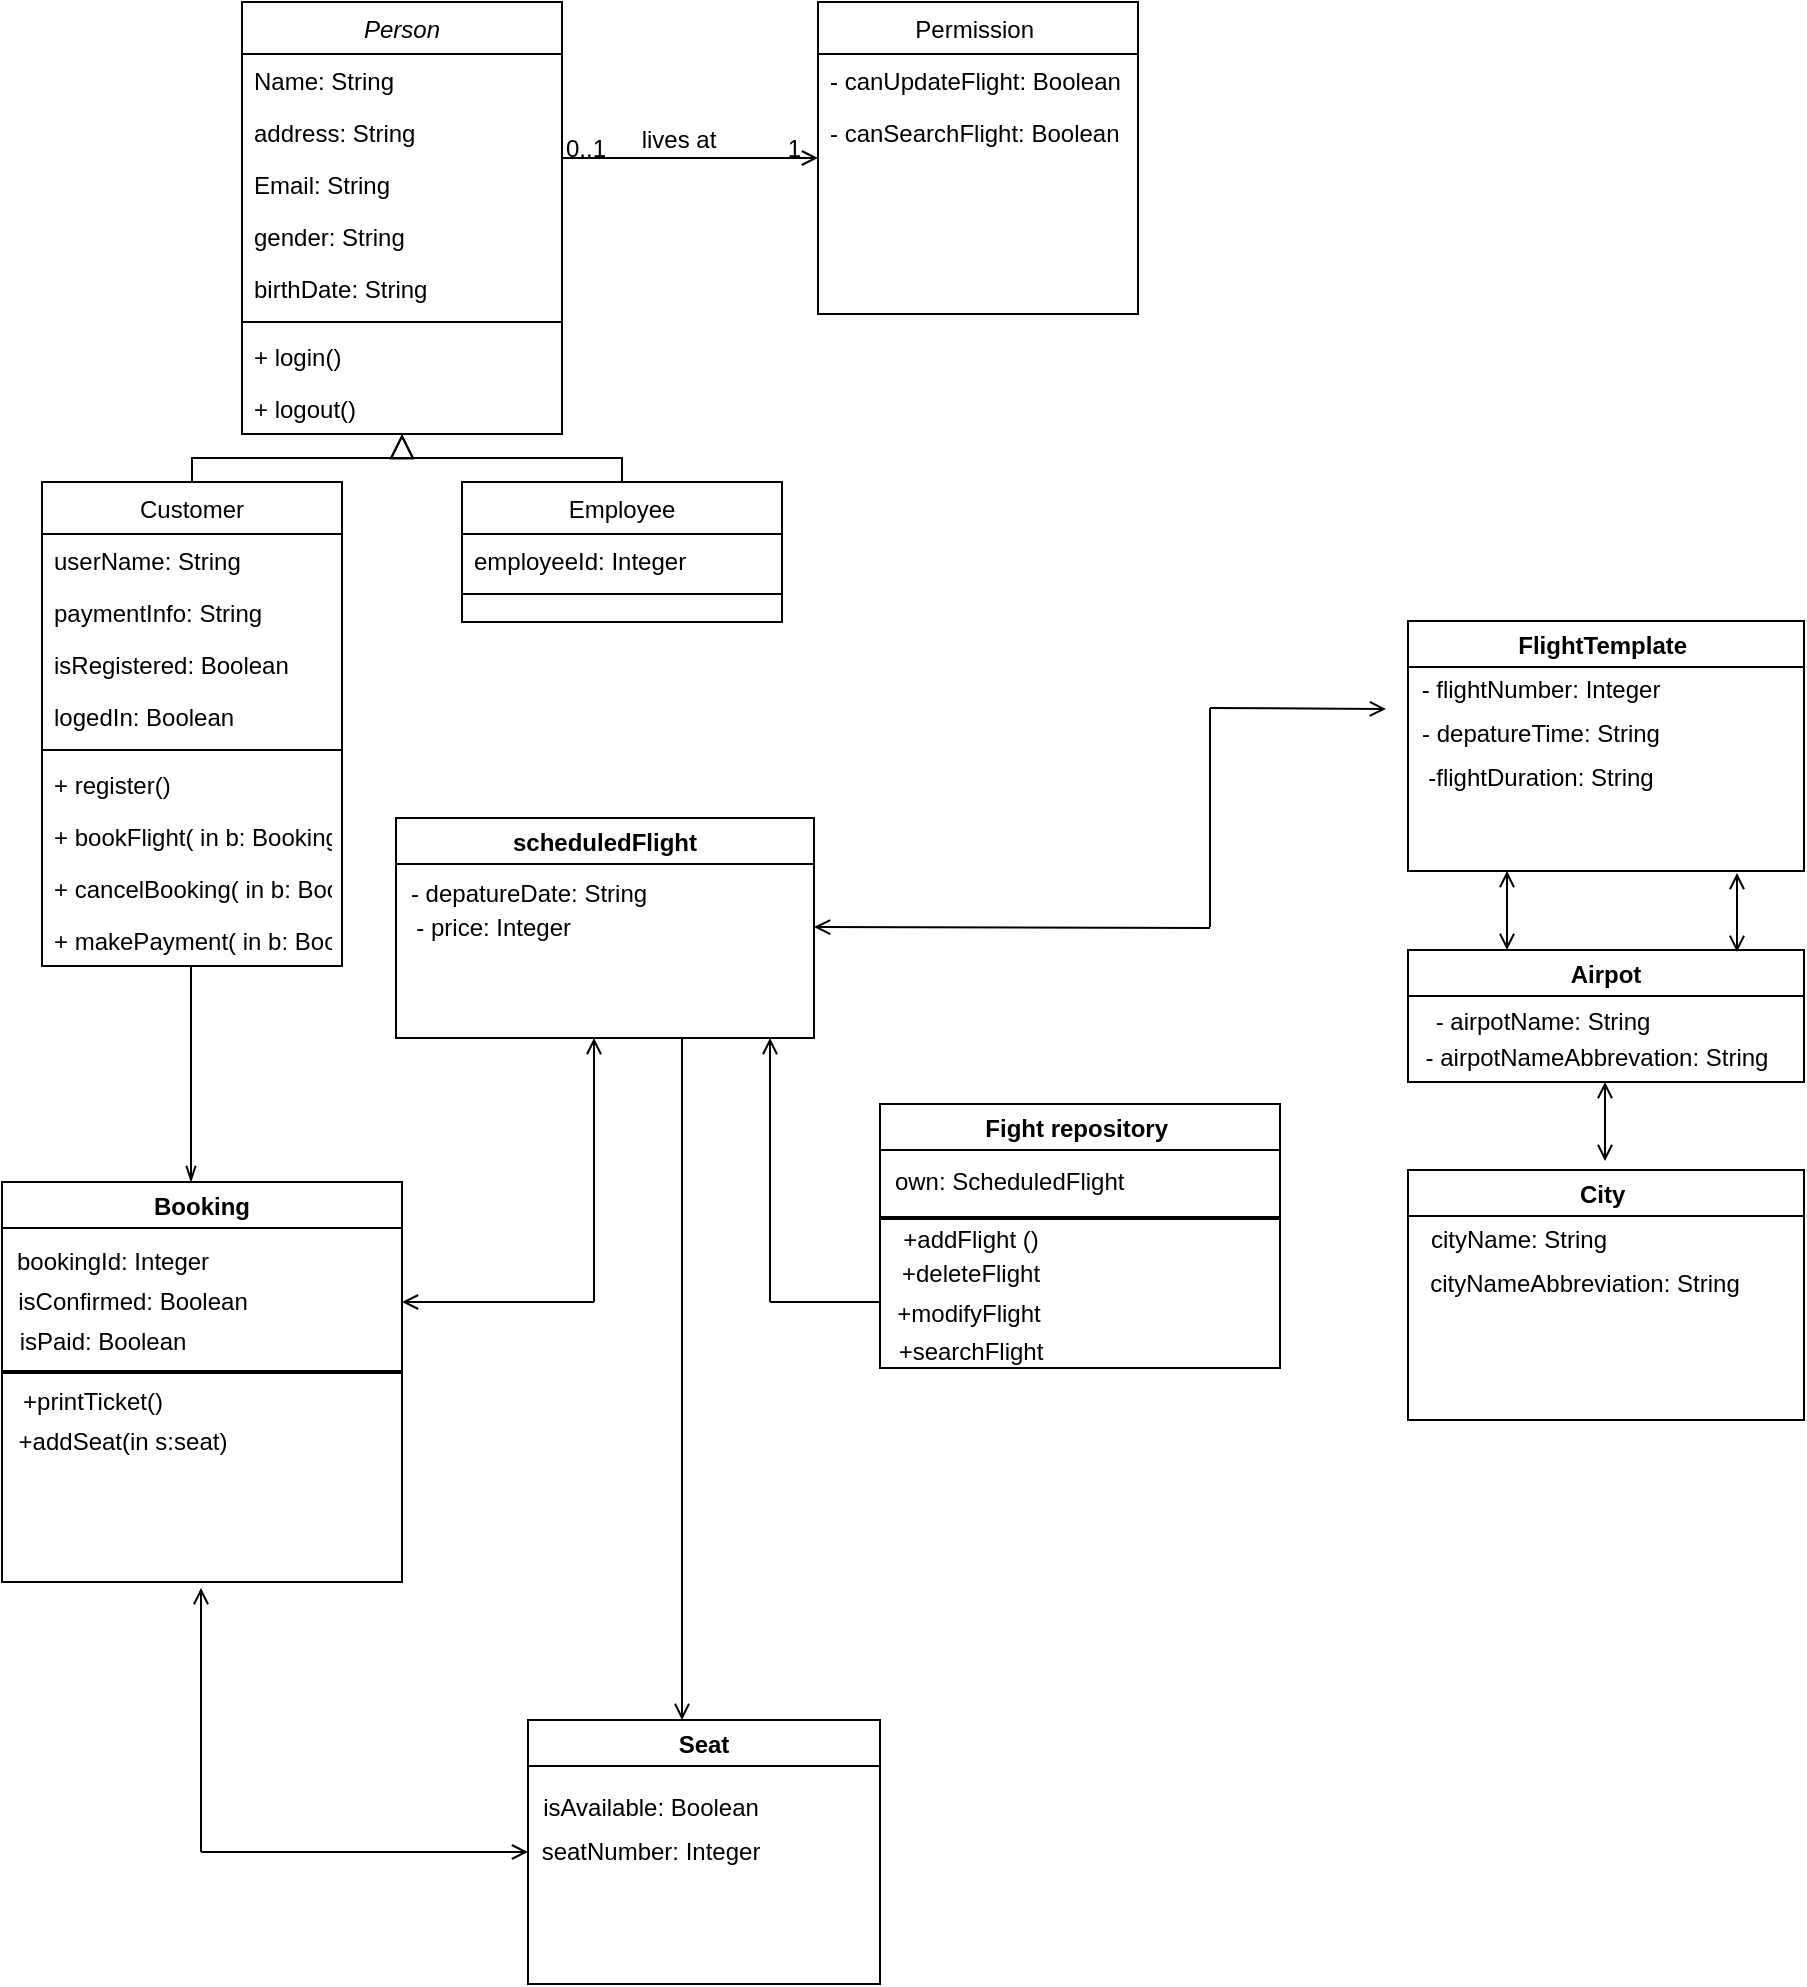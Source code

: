 <mxfile version="15.8.7" type="device"><diagram id="C5RBs43oDa-KdzZeNtuy" name="Page-1"><mxGraphModel dx="782" dy="531" grid="1" gridSize="11" guides="1" tooltips="1" connect="1" arrows="1" fold="1" page="1" pageScale="1" pageWidth="3300" pageHeight="4681" math="0" shadow="0"><root><mxCell id="WIyWlLk6GJQsqaUBKTNV-0"/><mxCell id="WIyWlLk6GJQsqaUBKTNV-1" parent="WIyWlLk6GJQsqaUBKTNV-0"/><mxCell id="zkfFHV4jXpPFQw0GAbJ--0" value="Person" style="swimlane;fontStyle=2;align=center;verticalAlign=top;childLayout=stackLayout;horizontal=1;startSize=26;horizontalStack=0;resizeParent=1;resizeLast=0;collapsible=1;marginBottom=0;rounded=0;shadow=0;strokeWidth=1;" parent="WIyWlLk6GJQsqaUBKTNV-1" vertex="1"><mxGeometry x="220" y="120" width="160" height="216" as="geometry"><mxRectangle x="230" y="140" width="160" height="26" as="alternateBounds"/></mxGeometry></mxCell><mxCell id="zkfFHV4jXpPFQw0GAbJ--1" value="Name: String" style="text;align=left;verticalAlign=top;spacingLeft=4;spacingRight=4;overflow=hidden;rotatable=0;points=[[0,0.5],[1,0.5]];portConstraint=eastwest;" parent="zkfFHV4jXpPFQw0GAbJ--0" vertex="1"><mxGeometry y="26" width="160" height="26" as="geometry"/></mxCell><mxCell id="zkfFHV4jXpPFQw0GAbJ--2" value="address: String" style="text;align=left;verticalAlign=top;spacingLeft=4;spacingRight=4;overflow=hidden;rotatable=0;points=[[0,0.5],[1,0.5]];portConstraint=eastwest;rounded=0;shadow=0;html=0;" parent="zkfFHV4jXpPFQw0GAbJ--0" vertex="1"><mxGeometry y="52" width="160" height="26" as="geometry"/></mxCell><mxCell id="zkfFHV4jXpPFQw0GAbJ--3" value="Email: String&#10; " style="text;align=left;verticalAlign=top;spacingLeft=4;spacingRight=4;overflow=hidden;rotatable=0;points=[[0,0.5],[1,0.5]];portConstraint=eastwest;rounded=0;shadow=0;html=0;" parent="zkfFHV4jXpPFQw0GAbJ--0" vertex="1"><mxGeometry y="78" width="160" height="26" as="geometry"/></mxCell><mxCell id="GkVKOu7TAF5Ki6OUNirs-0" value="gender: String&#10; " style="text;align=left;verticalAlign=top;spacingLeft=4;spacingRight=4;overflow=hidden;rotatable=0;points=[[0,0.5],[1,0.5]];portConstraint=eastwest;rounded=0;shadow=0;html=0;" vertex="1" parent="zkfFHV4jXpPFQw0GAbJ--0"><mxGeometry y="104" width="160" height="26" as="geometry"/></mxCell><mxCell id="GkVKOu7TAF5Ki6OUNirs-1" value="birthDate: String" style="text;align=left;verticalAlign=top;spacingLeft=4;spacingRight=4;overflow=hidden;rotatable=0;points=[[0,0.5],[1,0.5]];portConstraint=eastwest;rounded=0;shadow=0;html=0;" vertex="1" parent="zkfFHV4jXpPFQw0GAbJ--0"><mxGeometry y="130" width="160" height="26" as="geometry"/></mxCell><mxCell id="zkfFHV4jXpPFQw0GAbJ--4" value="" style="line;html=1;strokeWidth=1;align=left;verticalAlign=middle;spacingTop=-1;spacingLeft=3;spacingRight=3;rotatable=0;labelPosition=right;points=[];portConstraint=eastwest;" parent="zkfFHV4jXpPFQw0GAbJ--0" vertex="1"><mxGeometry y="156" width="160" height="8" as="geometry"/></mxCell><mxCell id="zkfFHV4jXpPFQw0GAbJ--5" value="+ login()" style="text;align=left;verticalAlign=top;spacingLeft=4;spacingRight=4;overflow=hidden;rotatable=0;points=[[0,0.5],[1,0.5]];portConstraint=eastwest;" parent="zkfFHV4jXpPFQw0GAbJ--0" vertex="1"><mxGeometry y="164" width="160" height="26" as="geometry"/></mxCell><mxCell id="GkVKOu7TAF5Ki6OUNirs-4" value="+ logout()" style="text;align=left;verticalAlign=top;spacingLeft=4;spacingRight=4;overflow=hidden;rotatable=0;points=[[0,0.5],[1,0.5]];portConstraint=eastwest;" vertex="1" parent="zkfFHV4jXpPFQw0GAbJ--0"><mxGeometry y="190" width="160" height="26" as="geometry"/></mxCell><mxCell id="zkfFHV4jXpPFQw0GAbJ--6" value="Customer" style="swimlane;fontStyle=0;align=center;verticalAlign=top;childLayout=stackLayout;horizontal=1;startSize=26;horizontalStack=0;resizeParent=1;resizeLast=0;collapsible=1;marginBottom=0;rounded=0;shadow=0;strokeWidth=1;" parent="WIyWlLk6GJQsqaUBKTNV-1" vertex="1"><mxGeometry x="120" y="360" width="150" height="242" as="geometry"><mxRectangle x="120" y="360" width="160" height="26" as="alternateBounds"/></mxGeometry></mxCell><mxCell id="zkfFHV4jXpPFQw0GAbJ--7" value="userName: String" style="text;align=left;verticalAlign=top;spacingLeft=4;spacingRight=4;overflow=hidden;rotatable=0;points=[[0,0.5],[1,0.5]];portConstraint=eastwest;" parent="zkfFHV4jXpPFQw0GAbJ--6" vertex="1"><mxGeometry y="26" width="150" height="26" as="geometry"/></mxCell><mxCell id="zkfFHV4jXpPFQw0GAbJ--8" value="paymentInfo: String" style="text;align=left;verticalAlign=top;spacingLeft=4;spacingRight=4;overflow=hidden;rotatable=0;points=[[0,0.5],[1,0.5]];portConstraint=eastwest;rounded=0;shadow=0;html=0;" parent="zkfFHV4jXpPFQw0GAbJ--6" vertex="1"><mxGeometry y="52" width="150" height="26" as="geometry"/></mxCell><mxCell id="GkVKOu7TAF5Ki6OUNirs-2" value="isRegistered: Boolean" style="text;align=left;verticalAlign=top;spacingLeft=4;spacingRight=4;overflow=hidden;rotatable=0;points=[[0,0.5],[1,0.5]];portConstraint=eastwest;rounded=0;shadow=0;html=0;" vertex="1" parent="zkfFHV4jXpPFQw0GAbJ--6"><mxGeometry y="78" width="150" height="26" as="geometry"/></mxCell><mxCell id="GkVKOu7TAF5Ki6OUNirs-3" value="logedIn: Boolean" style="text;align=left;verticalAlign=top;spacingLeft=4;spacingRight=4;overflow=hidden;rotatable=0;points=[[0,0.5],[1,0.5]];portConstraint=eastwest;rounded=0;shadow=0;html=0;" vertex="1" parent="zkfFHV4jXpPFQw0GAbJ--6"><mxGeometry y="104" width="150" height="26" as="geometry"/></mxCell><mxCell id="zkfFHV4jXpPFQw0GAbJ--9" value="" style="line;html=1;strokeWidth=1;align=left;verticalAlign=middle;spacingTop=-1;spacingLeft=3;spacingRight=3;rotatable=0;labelPosition=right;points=[];portConstraint=eastwest;" parent="zkfFHV4jXpPFQw0GAbJ--6" vertex="1"><mxGeometry y="130" width="150" height="8" as="geometry"/></mxCell><mxCell id="zkfFHV4jXpPFQw0GAbJ--11" value="+ register()&#10;" style="text;align=left;verticalAlign=top;spacingLeft=4;spacingRight=4;overflow=hidden;rotatable=0;points=[[0,0.5],[1,0.5]];portConstraint=eastwest;" parent="zkfFHV4jXpPFQw0GAbJ--6" vertex="1"><mxGeometry y="138" width="150" height="26" as="geometry"/></mxCell><mxCell id="GkVKOu7TAF5Ki6OUNirs-6" value="+ bookFlight( in b: Booking)&#10;" style="text;align=left;verticalAlign=top;spacingLeft=4;spacingRight=4;overflow=hidden;rotatable=0;points=[[0,0.5],[1,0.5]];portConstraint=eastwest;" vertex="1" parent="zkfFHV4jXpPFQw0GAbJ--6"><mxGeometry y="164" width="150" height="26" as="geometry"/></mxCell><mxCell id="GkVKOu7TAF5Ki6OUNirs-10" value="+ cancelBooking( in b: Booking)&#10;" style="text;align=left;verticalAlign=top;spacingLeft=4;spacingRight=4;overflow=hidden;rotatable=0;points=[[0,0.5],[1,0.5]];portConstraint=eastwest;" vertex="1" parent="zkfFHV4jXpPFQw0GAbJ--6"><mxGeometry y="190" width="150" height="26" as="geometry"/></mxCell><mxCell id="GkVKOu7TAF5Ki6OUNirs-11" value="+ makePayment( in b: Booking)&#10;" style="text;align=left;verticalAlign=top;spacingLeft=4;spacingRight=4;overflow=hidden;rotatable=0;points=[[0,0.5],[1,0.5]];portConstraint=eastwest;" vertex="1" parent="zkfFHV4jXpPFQw0GAbJ--6"><mxGeometry y="216" width="150" height="26" as="geometry"/></mxCell><mxCell id="zkfFHV4jXpPFQw0GAbJ--12" value="" style="endArrow=block;endSize=10;endFill=0;shadow=0;strokeWidth=1;rounded=0;edgeStyle=elbowEdgeStyle;elbow=vertical;" parent="WIyWlLk6GJQsqaUBKTNV-1" source="zkfFHV4jXpPFQw0GAbJ--6" target="zkfFHV4jXpPFQw0GAbJ--0" edge="1"><mxGeometry width="160" relative="1" as="geometry"><mxPoint x="200" y="203" as="sourcePoint"/><mxPoint x="200" y="203" as="targetPoint"/></mxGeometry></mxCell><mxCell id="zkfFHV4jXpPFQw0GAbJ--13" value="Employee" style="swimlane;fontStyle=0;align=center;verticalAlign=top;childLayout=stackLayout;horizontal=1;startSize=26;horizontalStack=0;resizeParent=1;resizeLast=0;collapsible=1;marginBottom=0;rounded=0;shadow=0;strokeWidth=1;" parent="WIyWlLk6GJQsqaUBKTNV-1" vertex="1"><mxGeometry x="330" y="360" width="160" height="70" as="geometry"><mxRectangle x="340" y="380" width="170" height="26" as="alternateBounds"/></mxGeometry></mxCell><mxCell id="zkfFHV4jXpPFQw0GAbJ--14" value="employeeId: Integer" style="text;align=left;verticalAlign=top;spacingLeft=4;spacingRight=4;overflow=hidden;rotatable=0;points=[[0,0.5],[1,0.5]];portConstraint=eastwest;" parent="zkfFHV4jXpPFQw0GAbJ--13" vertex="1"><mxGeometry y="26" width="160" height="26" as="geometry"/></mxCell><mxCell id="zkfFHV4jXpPFQw0GAbJ--15" value="" style="line;html=1;strokeWidth=1;align=left;verticalAlign=middle;spacingTop=-1;spacingLeft=3;spacingRight=3;rotatable=0;labelPosition=right;points=[];portConstraint=eastwest;" parent="zkfFHV4jXpPFQw0GAbJ--13" vertex="1"><mxGeometry y="52" width="160" height="8" as="geometry"/></mxCell><mxCell id="zkfFHV4jXpPFQw0GAbJ--16" value="" style="endArrow=block;endSize=10;endFill=0;shadow=0;strokeWidth=1;rounded=0;edgeStyle=elbowEdgeStyle;elbow=vertical;" parent="WIyWlLk6GJQsqaUBKTNV-1" source="zkfFHV4jXpPFQw0GAbJ--13" target="zkfFHV4jXpPFQw0GAbJ--0" edge="1"><mxGeometry width="160" relative="1" as="geometry"><mxPoint x="210" y="373" as="sourcePoint"/><mxPoint x="310" y="271" as="targetPoint"/></mxGeometry></mxCell><mxCell id="zkfFHV4jXpPFQw0GAbJ--17" value="Permission " style="swimlane;fontStyle=0;align=center;verticalAlign=top;childLayout=stackLayout;horizontal=1;startSize=26;horizontalStack=0;resizeParent=1;resizeLast=0;collapsible=1;marginBottom=0;rounded=0;shadow=0;strokeWidth=1;" parent="WIyWlLk6GJQsqaUBKTNV-1" vertex="1"><mxGeometry x="508" y="120" width="160" height="156" as="geometry"><mxRectangle x="550" y="140" width="160" height="26" as="alternateBounds"/></mxGeometry></mxCell><mxCell id="zkfFHV4jXpPFQw0GAbJ--18" value="- canUpdateFlight: Boolean" style="text;align=left;verticalAlign=top;spacingLeft=4;spacingRight=4;overflow=hidden;rotatable=0;points=[[0,0.5],[1,0.5]];portConstraint=eastwest;" parent="zkfFHV4jXpPFQw0GAbJ--17" vertex="1"><mxGeometry y="26" width="160" height="26" as="geometry"/></mxCell><mxCell id="GkVKOu7TAF5Ki6OUNirs-28" value="- canSearchFlight: Boolean" style="text;align=left;verticalAlign=top;spacingLeft=4;spacingRight=4;overflow=hidden;rotatable=0;points=[[0,0.5],[1,0.5]];portConstraint=eastwest;" vertex="1" parent="zkfFHV4jXpPFQw0GAbJ--17"><mxGeometry y="52" width="160" height="26" as="geometry"/></mxCell><mxCell id="zkfFHV4jXpPFQw0GAbJ--26" value="" style="endArrow=open;shadow=0;strokeWidth=1;rounded=0;endFill=1;edgeStyle=elbowEdgeStyle;elbow=vertical;" parent="WIyWlLk6GJQsqaUBKTNV-1" source="zkfFHV4jXpPFQw0GAbJ--0" target="zkfFHV4jXpPFQw0GAbJ--17" edge="1"><mxGeometry x="0.5" y="41" relative="1" as="geometry"><mxPoint x="380" y="192" as="sourcePoint"/><mxPoint x="540" y="192" as="targetPoint"/><mxPoint x="-40" y="32" as="offset"/></mxGeometry></mxCell><mxCell id="zkfFHV4jXpPFQw0GAbJ--27" value="0..1" style="resizable=0;align=left;verticalAlign=bottom;labelBackgroundColor=none;fontSize=12;" parent="zkfFHV4jXpPFQw0GAbJ--26" connectable="0" vertex="1"><mxGeometry x="-1" relative="1" as="geometry"><mxPoint y="4" as="offset"/></mxGeometry></mxCell><mxCell id="zkfFHV4jXpPFQw0GAbJ--28" value="1" style="resizable=0;align=right;verticalAlign=bottom;labelBackgroundColor=none;fontSize=12;" parent="zkfFHV4jXpPFQw0GAbJ--26" connectable="0" vertex="1"><mxGeometry x="1" relative="1" as="geometry"><mxPoint x="-7" y="4" as="offset"/></mxGeometry></mxCell><mxCell id="zkfFHV4jXpPFQw0GAbJ--29" value="lives at" style="text;html=1;resizable=0;points=[];;align=center;verticalAlign=middle;labelBackgroundColor=none;rounded=0;shadow=0;strokeWidth=1;fontSize=12;" parent="zkfFHV4jXpPFQw0GAbJ--26" vertex="1" connectable="0"><mxGeometry x="0.5" y="49" relative="1" as="geometry"><mxPoint x="-38" y="40" as="offset"/></mxGeometry></mxCell><mxCell id="GkVKOu7TAF5Ki6OUNirs-14" value="" style="endArrow=openThin;html=1;rounded=0;endFill=0;" edge="1" parent="WIyWlLk6GJQsqaUBKTNV-1"><mxGeometry width="50" height="50" relative="1" as="geometry"><mxPoint x="194.5" y="602" as="sourcePoint"/><mxPoint x="194.5" y="710" as="targetPoint"/><Array as="points"/></mxGeometry></mxCell><mxCell id="GkVKOu7TAF5Ki6OUNirs-15" value="Booking" style="swimlane;" vertex="1" parent="WIyWlLk6GJQsqaUBKTNV-1"><mxGeometry x="100" y="710" width="200" height="200" as="geometry"/></mxCell><mxCell id="GkVKOu7TAF5Ki6OUNirs-16" value="bookingId: Integer" style="text;html=1;align=center;verticalAlign=middle;resizable=0;points=[];autosize=1;strokeColor=none;fillColor=none;" vertex="1" parent="GkVKOu7TAF5Ki6OUNirs-15"><mxGeometry y="30" width="110" height="20" as="geometry"/></mxCell><mxCell id="GkVKOu7TAF5Ki6OUNirs-21" value="isConfirmed: Boolean" style="text;html=1;align=center;verticalAlign=middle;resizable=0;points=[];autosize=1;strokeColor=none;fillColor=none;" vertex="1" parent="GkVKOu7TAF5Ki6OUNirs-15"><mxGeometry y="50" width="130" height="20" as="geometry"/></mxCell><mxCell id="GkVKOu7TAF5Ki6OUNirs-22" value="isPaid: Boolean" style="text;html=1;align=center;verticalAlign=middle;resizable=0;points=[];autosize=1;strokeColor=none;fillColor=none;" vertex="1" parent="GkVKOu7TAF5Ki6OUNirs-15"><mxGeometry y="70" width="100" height="20" as="geometry"/></mxCell><mxCell id="GkVKOu7TAF5Ki6OUNirs-23" value="" style="line;strokeWidth=2;html=1;" vertex="1" parent="GkVKOu7TAF5Ki6OUNirs-15"><mxGeometry y="90" width="200" height="10" as="geometry"/></mxCell><mxCell id="GkVKOu7TAF5Ki6OUNirs-24" value="+printTicket()" style="text;html=1;align=center;verticalAlign=middle;resizable=0;points=[];autosize=1;strokeColor=none;fillColor=none;" vertex="1" parent="GkVKOu7TAF5Ki6OUNirs-15"><mxGeometry y="100" width="90" height="20" as="geometry"/></mxCell><mxCell id="GkVKOu7TAF5Ki6OUNirs-26" value="+addSeat(in s:seat)" style="text;html=1;align=center;verticalAlign=middle;resizable=0;points=[];autosize=1;strokeColor=none;fillColor=none;" vertex="1" parent="GkVKOu7TAF5Ki6OUNirs-15"><mxGeometry y="120" width="120" height="20" as="geometry"/></mxCell><mxCell id="GkVKOu7TAF5Ki6OUNirs-29" value="" style="endArrow=none;html=1;rounded=0;startArrow=open;startFill=0;endFill=0;" edge="1" parent="WIyWlLk6GJQsqaUBKTNV-1"><mxGeometry width="50" height="50" relative="1" as="geometry"><mxPoint x="300" y="770" as="sourcePoint"/><mxPoint x="396" y="770" as="targetPoint"/></mxGeometry></mxCell><mxCell id="GkVKOu7TAF5Ki6OUNirs-30" value="" style="endArrow=open;html=1;rounded=0;startArrow=none;startFill=0;endFill=0;" edge="1" parent="WIyWlLk6GJQsqaUBKTNV-1"><mxGeometry width="50" height="50" relative="1" as="geometry"><mxPoint x="396" y="770" as="sourcePoint"/><mxPoint x="396" y="638" as="targetPoint"/></mxGeometry></mxCell><mxCell id="GkVKOu7TAF5Ki6OUNirs-31" value="scheduledFlight" style="swimlane;" vertex="1" parent="WIyWlLk6GJQsqaUBKTNV-1"><mxGeometry x="297" y="528" width="209" height="110" as="geometry"/></mxCell><mxCell id="GkVKOu7TAF5Ki6OUNirs-32" value="- depatureDate: String" style="text;html=1;align=center;verticalAlign=middle;resizable=0;points=[];autosize=1;strokeColor=none;fillColor=none;" vertex="1" parent="GkVKOu7TAF5Ki6OUNirs-31"><mxGeometry y="27" width="132" height="22" as="geometry"/></mxCell><mxCell id="GkVKOu7TAF5Ki6OUNirs-33" value="- price: Integer&amp;nbsp;" style="text;html=1;align=center;verticalAlign=middle;resizable=0;points=[];autosize=1;strokeColor=none;fillColor=none;" vertex="1" parent="GkVKOu7TAF5Ki6OUNirs-31"><mxGeometry y="44" width="99" height="22" as="geometry"/></mxCell><mxCell id="GkVKOu7TAF5Ki6OUNirs-34" value="" style="endArrow=open;html=1;rounded=0;startArrow=none;startFill=0;endFill=0;" edge="1" parent="WIyWlLk6GJQsqaUBKTNV-1"><mxGeometry width="50" height="50" relative="1" as="geometry"><mxPoint x="199.5" y="1045" as="sourcePoint"/><mxPoint x="199.5" y="913" as="targetPoint"/></mxGeometry></mxCell><mxCell id="GkVKOu7TAF5Ki6OUNirs-35" value="" style="endArrow=none;html=1;rounded=0;startArrow=open;startFill=0;endFill=0;" edge="1" parent="WIyWlLk6GJQsqaUBKTNV-1"><mxGeometry width="50" height="50" relative="1" as="geometry"><mxPoint x="363" y="1045" as="sourcePoint"/><mxPoint x="199.5" y="1045" as="targetPoint"/></mxGeometry></mxCell><mxCell id="GkVKOu7TAF5Ki6OUNirs-37" value="Seat" style="swimlane;" vertex="1" parent="WIyWlLk6GJQsqaUBKTNV-1"><mxGeometry x="363" y="979" width="176" height="132" as="geometry"/></mxCell><mxCell id="GkVKOu7TAF5Ki6OUNirs-38" value="isAvailable: Boolean" style="text;html=1;align=center;verticalAlign=middle;resizable=0;points=[];autosize=1;strokeColor=none;fillColor=none;" vertex="1" parent="GkVKOu7TAF5Ki6OUNirs-37"><mxGeometry y="33" width="121" height="22" as="geometry"/></mxCell><mxCell id="GkVKOu7TAF5Ki6OUNirs-39" value="seatNumber: Integer" style="text;html=1;align=center;verticalAlign=middle;resizable=0;points=[];autosize=1;strokeColor=none;fillColor=none;" vertex="1" parent="GkVKOu7TAF5Ki6OUNirs-37"><mxGeometry y="55" width="121" height="22" as="geometry"/></mxCell><mxCell id="GkVKOu7TAF5Ki6OUNirs-40" value="" style="endArrow=none;html=1;rounded=0;endFill=0;startArrow=open;startFill=0;" edge="1" parent="WIyWlLk6GJQsqaUBKTNV-1"><mxGeometry width="50" height="50" relative="1" as="geometry"><mxPoint x="440" y="979" as="sourcePoint"/><mxPoint x="440" y="638" as="targetPoint"/></mxGeometry></mxCell><mxCell id="GkVKOu7TAF5Ki6OUNirs-41" value="" style="endArrow=open;html=1;rounded=0;startArrow=none;startFill=0;endFill=0;" edge="1" parent="WIyWlLk6GJQsqaUBKTNV-1"><mxGeometry width="50" height="50" relative="1" as="geometry"><mxPoint x="484" y="770" as="sourcePoint"/><mxPoint x="484" y="638" as="targetPoint"/></mxGeometry></mxCell><mxCell id="GkVKOu7TAF5Ki6OUNirs-42" value="" style="endArrow=none;html=1;rounded=0;startArrow=none;startFill=0;endFill=0;" edge="1" parent="WIyWlLk6GJQsqaUBKTNV-1"><mxGeometry width="50" height="50" relative="1" as="geometry"><mxPoint x="484" y="770" as="sourcePoint"/><mxPoint x="539" y="770" as="targetPoint"/></mxGeometry></mxCell><mxCell id="GkVKOu7TAF5Ki6OUNirs-43" value="Fight repository " style="swimlane;" vertex="1" parent="WIyWlLk6GJQsqaUBKTNV-1"><mxGeometry x="539" y="671" width="200" height="132" as="geometry"/></mxCell><mxCell id="GkVKOu7TAF5Ki6OUNirs-44" value="own: ScheduledFlight&amp;nbsp;" style="text;html=1;align=center;verticalAlign=middle;resizable=0;points=[];autosize=1;strokeColor=none;fillColor=none;" vertex="1" parent="GkVKOu7TAF5Ki6OUNirs-43"><mxGeometry y="28" width="132" height="22" as="geometry"/></mxCell><mxCell id="GkVKOu7TAF5Ki6OUNirs-47" value="" style="line;strokeWidth=2;html=1;" vertex="1" parent="GkVKOu7TAF5Ki6OUNirs-43"><mxGeometry y="52" width="200" height="10" as="geometry"/></mxCell><mxCell id="GkVKOu7TAF5Ki6OUNirs-48" value="+addFlight ()" style="text;html=1;align=center;verticalAlign=middle;resizable=0;points=[];autosize=1;strokeColor=none;fillColor=none;" vertex="1" parent="GkVKOu7TAF5Ki6OUNirs-43"><mxGeometry x="1" y="57" width="88" height="22" as="geometry"/></mxCell><mxCell id="GkVKOu7TAF5Ki6OUNirs-49" value="+deleteFlight" style="text;html=1;align=center;verticalAlign=middle;resizable=0;points=[];autosize=1;strokeColor=none;fillColor=none;" vertex="1" parent="GkVKOu7TAF5Ki6OUNirs-43"><mxGeometry x="1" y="74" width="88" height="22" as="geometry"/></mxCell><mxCell id="GkVKOu7TAF5Ki6OUNirs-56" value="+modifyFlight" style="text;html=1;align=center;verticalAlign=middle;resizable=0;points=[];autosize=1;strokeColor=none;fillColor=none;" vertex="1" parent="GkVKOu7TAF5Ki6OUNirs-43"><mxGeometry y="94" width="88" height="22" as="geometry"/></mxCell><mxCell id="GkVKOu7TAF5Ki6OUNirs-57" value="+searchFlight" style="text;html=1;align=center;verticalAlign=middle;resizable=0;points=[];autosize=1;strokeColor=none;fillColor=none;" vertex="1" parent="GkVKOu7TAF5Ki6OUNirs-43"><mxGeometry x="1" y="113" width="88" height="22" as="geometry"/></mxCell><mxCell id="GkVKOu7TAF5Ki6OUNirs-58" value="" style="endArrow=none;html=1;rounded=0;endFill=0;startArrow=none;startFill=0;" edge="1" parent="WIyWlLk6GJQsqaUBKTNV-1"><mxGeometry width="50" height="50" relative="1" as="geometry"><mxPoint x="704" y="473" as="sourcePoint"/><mxPoint x="704" y="582.5" as="targetPoint"/></mxGeometry></mxCell><mxCell id="GkVKOu7TAF5Ki6OUNirs-59" value="" style="endArrow=open;html=1;rounded=0;endFill=0;startArrow=none;startFill=0;" edge="1" parent="WIyWlLk6GJQsqaUBKTNV-1"><mxGeometry width="50" height="50" relative="1" as="geometry"><mxPoint x="704" y="583" as="sourcePoint"/><mxPoint x="506" y="582.5" as="targetPoint"/></mxGeometry></mxCell><mxCell id="GkVKOu7TAF5Ki6OUNirs-60" value="" style="endArrow=none;html=1;rounded=0;endFill=0;startArrow=open;startFill=0;" edge="1" parent="WIyWlLk6GJQsqaUBKTNV-1"><mxGeometry width="50" height="50" relative="1" as="geometry"><mxPoint x="792" y="473.5" as="sourcePoint"/><mxPoint x="704" y="473" as="targetPoint"/></mxGeometry></mxCell><mxCell id="GkVKOu7TAF5Ki6OUNirs-61" value="Airpot" style="swimlane;" vertex="1" parent="WIyWlLk6GJQsqaUBKTNV-1"><mxGeometry x="803" y="594" width="198" height="66" as="geometry"/></mxCell><mxCell id="GkVKOu7TAF5Ki6OUNirs-63" value="- airpotName: String" style="text;html=1;align=center;verticalAlign=middle;resizable=0;points=[];autosize=1;strokeColor=none;fillColor=none;" vertex="1" parent="GkVKOu7TAF5Ki6OUNirs-61"><mxGeometry x="6" y="24.5" width="121" height="22" as="geometry"/></mxCell><mxCell id="GkVKOu7TAF5Ki6OUNirs-64" value="- airpotNameAbbrevation: String" style="text;html=1;align=center;verticalAlign=middle;resizable=0;points=[];autosize=1;strokeColor=none;fillColor=none;" vertex="1" parent="GkVKOu7TAF5Ki6OUNirs-61"><mxGeometry y="42.5" width="187" height="22" as="geometry"/></mxCell><mxCell id="GkVKOu7TAF5Ki6OUNirs-65" value="FlightTemplate " style="swimlane;" vertex="1" parent="WIyWlLk6GJQsqaUBKTNV-1"><mxGeometry x="803" y="429.5" width="198" height="125" as="geometry"/></mxCell><mxCell id="GkVKOu7TAF5Ki6OUNirs-66" value="- flightNumber: Integer" style="text;html=1;align=center;verticalAlign=middle;resizable=0;points=[];autosize=1;strokeColor=none;fillColor=none;" vertex="1" parent="GkVKOu7TAF5Ki6OUNirs-65"><mxGeometry y="23.5" width="132" height="22" as="geometry"/></mxCell><mxCell id="GkVKOu7TAF5Ki6OUNirs-67" value="- depatureTime: String" style="text;html=1;align=center;verticalAlign=middle;resizable=0;points=[];autosize=1;strokeColor=none;fillColor=none;" vertex="1" parent="GkVKOu7TAF5Ki6OUNirs-65"><mxGeometry y="45.5" width="132" height="22" as="geometry"/></mxCell><mxCell id="GkVKOu7TAF5Ki6OUNirs-68" value="-flightDuration: String" style="text;html=1;align=center;verticalAlign=middle;resizable=0;points=[];autosize=1;strokeColor=none;fillColor=none;" vertex="1" parent="GkVKOu7TAF5Ki6OUNirs-65"><mxGeometry y="67.5" width="132" height="22" as="geometry"/></mxCell><mxCell id="GkVKOu7TAF5Ki6OUNirs-69" value="City " style="swimlane;" vertex="1" parent="WIyWlLk6GJQsqaUBKTNV-1"><mxGeometry x="803" y="704" width="198" height="125" as="geometry"/></mxCell><mxCell id="GkVKOu7TAF5Ki6OUNirs-70" value="cityName: String" style="text;html=1;align=center;verticalAlign=middle;resizable=0;points=[];autosize=1;strokeColor=none;fillColor=none;" vertex="1" parent="GkVKOu7TAF5Ki6OUNirs-69"><mxGeometry y="23.5" width="110" height="22" as="geometry"/></mxCell><mxCell id="GkVKOu7TAF5Ki6OUNirs-71" value="cityNameAbbreviation: String" style="text;html=1;align=center;verticalAlign=middle;resizable=0;points=[];autosize=1;strokeColor=none;fillColor=none;" vertex="1" parent="GkVKOu7TAF5Ki6OUNirs-69"><mxGeometry y="45.5" width="176" height="22" as="geometry"/></mxCell><mxCell id="GkVKOu7TAF5Ki6OUNirs-73" value="" style="endArrow=open;startArrow=open;html=1;rounded=0;exitX=0.25;exitY=0;exitDx=0;exitDy=0;entryX=0.25;entryY=1;entryDx=0;entryDy=0;startFill=0;endFill=0;" edge="1" parent="WIyWlLk6GJQsqaUBKTNV-1" source="GkVKOu7TAF5Ki6OUNirs-61" target="GkVKOu7TAF5Ki6OUNirs-65"><mxGeometry width="50" height="50" relative="1" as="geometry"><mxPoint x="858" y="602" as="sourcePoint"/><mxPoint x="908" y="552" as="targetPoint"/></mxGeometry></mxCell><mxCell id="GkVKOu7TAF5Ki6OUNirs-74" value="" style="endArrow=open;startArrow=open;html=1;rounded=0;exitX=0.25;exitY=0;exitDx=0;exitDy=0;entryX=0.25;entryY=1;entryDx=0;entryDy=0;startFill=0;endFill=0;" edge="1" parent="WIyWlLk6GJQsqaUBKTNV-1"><mxGeometry width="50" height="50" relative="1" as="geometry"><mxPoint x="967.5" y="595" as="sourcePoint"/><mxPoint x="967.5" y="555.5" as="targetPoint"/></mxGeometry></mxCell><mxCell id="GkVKOu7TAF5Ki6OUNirs-75" value="" style="endArrow=open;startArrow=open;html=1;rounded=0;exitX=0.25;exitY=0;exitDx=0;exitDy=0;entryX=0.25;entryY=1;entryDx=0;entryDy=0;startFill=0;endFill=0;" edge="1" parent="WIyWlLk6GJQsqaUBKTNV-1"><mxGeometry width="50" height="50" relative="1" as="geometry"><mxPoint x="901.5" y="699.5" as="sourcePoint"/><mxPoint x="901.5" y="660" as="targetPoint"/></mxGeometry></mxCell></root></mxGraphModel></diagram></mxfile>